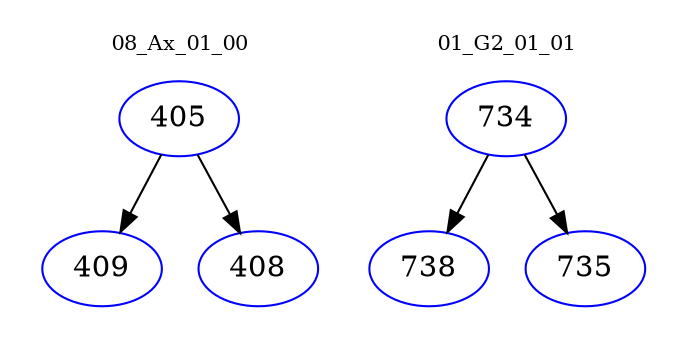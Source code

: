 digraph{
subgraph cluster_0 {
color = white
label = "08_Ax_01_00";
fontsize=10;
T0_405 [label="405", color="blue"]
T0_405 -> T0_409 [color="black"]
T0_409 [label="409", color="blue"]
T0_405 -> T0_408 [color="black"]
T0_408 [label="408", color="blue"]
}
subgraph cluster_1 {
color = white
label = "01_G2_01_01";
fontsize=10;
T1_734 [label="734", color="blue"]
T1_734 -> T1_738 [color="black"]
T1_738 [label="738", color="blue"]
T1_734 -> T1_735 [color="black"]
T1_735 [label="735", color="blue"]
}
}
